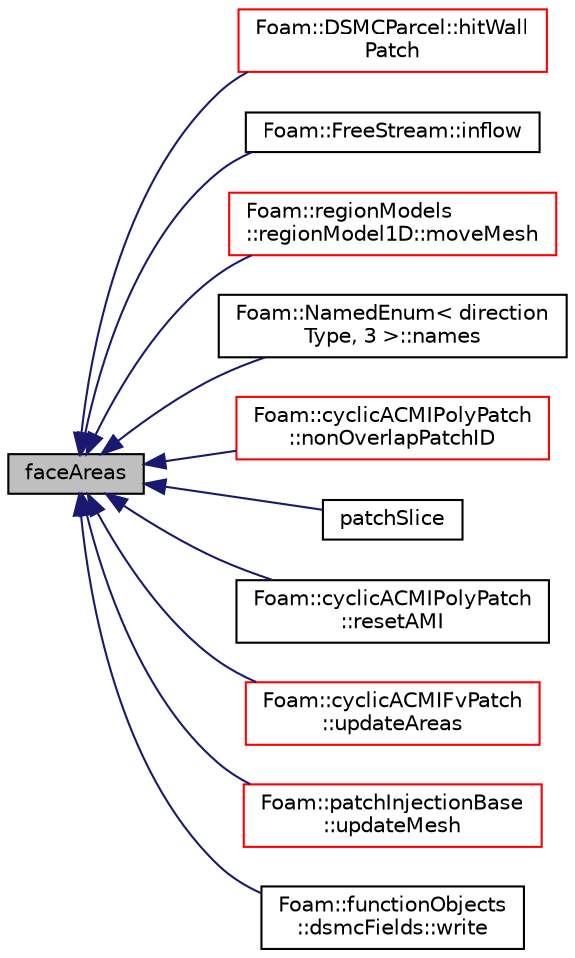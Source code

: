 digraph "faceAreas"
{
  bgcolor="transparent";
  edge [fontname="Helvetica",fontsize="10",labelfontname="Helvetica",labelfontsize="10"];
  node [fontname="Helvetica",fontsize="10",shape=record];
  rankdir="LR";
  Node5470 [label="faceAreas",height=0.2,width=0.4,color="black", fillcolor="grey75", style="filled", fontcolor="black"];
  Node5470 -> Node5471 [dir="back",color="midnightblue",fontsize="10",style="solid",fontname="Helvetica"];
  Node5471 [label="Foam::DSMCParcel::hitWall\lPatch",height=0.2,width=0.4,color="red",URL="$a24817.html#a2f016956a18640904586b7df825867c8",tooltip="Overridable function to handle the particle hitting a wallPatch. "];
  Node5470 -> Node5476 [dir="back",color="midnightblue",fontsize="10",style="solid",fontname="Helvetica"];
  Node5476 [label="Foam::FreeStream::inflow",height=0.2,width=0.4,color="black",URL="$a24845.html#a84e6a7b742df4fcb240fff3040770a0b",tooltip="Introduce particles. "];
  Node5470 -> Node5477 [dir="back",color="midnightblue",fontsize="10",style="solid",fontname="Helvetica"];
  Node5477 [label="Foam::regionModels\l::regionModel1D::moveMesh",height=0.2,width=0.4,color="red",URL="$a30077.html#a0a91c4b420000422e4467d50e2baf2e1",tooltip="Move mesh points according to change in cell volumes. "];
  Node5470 -> Node5482 [dir="back",color="midnightblue",fontsize="10",style="solid",fontname="Helvetica"];
  Node5482 [label="Foam::NamedEnum\< direction\lType, 3 \>::names",height=0.2,width=0.4,color="black",URL="$a27113.html#a7350da3a0edd92cd11e6c479c9967dc8"];
  Node5470 -> Node5483 [dir="back",color="midnightblue",fontsize="10",style="solid",fontname="Helvetica"];
  Node5483 [label="Foam::cyclicACMIPolyPatch\l::nonOverlapPatchID",height=0.2,width=0.4,color="red",URL="$a26057.html#aa42c2db2f445de497071628742798792",tooltip="Non-overlapping patch ID. "];
  Node5470 -> Node5494 [dir="back",color="midnightblue",fontsize="10",style="solid",fontname="Helvetica"];
  Node5494 [label="patchSlice",height=0.2,width=0.4,color="black",URL="$a28633.html#a2fbab44ddac097399a42d4aeebccf3a0",tooltip="Slice Field to patch. "];
  Node5470 -> Node5486 [dir="back",color="midnightblue",fontsize="10",style="solid",fontname="Helvetica"];
  Node5486 [label="Foam::cyclicACMIPolyPatch\l::resetAMI",height=0.2,width=0.4,color="black",URL="$a26057.html#a8137f810e4a5638bd9eaaa9c7d7132b8",tooltip="Reset the AMI interpolator. "];
  Node5470 -> Node5489 [dir="back",color="midnightblue",fontsize="10",style="solid",fontname="Helvetica"];
  Node5489 [label="Foam::cyclicACMIFvPatch\l::updateAreas",height=0.2,width=0.4,color="red",URL="$a23629.html#aa41ad5c90a11f44713f615ab87a947c6",tooltip="Update the patch areas after AMI update. "];
  Node5470 -> Node5495 [dir="back",color="midnightblue",fontsize="10",style="solid",fontname="Helvetica"];
  Node5495 [label="Foam::patchInjectionBase\l::updateMesh",height=0.2,width=0.4,color="red",URL="$a25229.html#a6d43ae10cf9dba5b6063e706ab5534e3",tooltip="Update patch geometry and derived info for injection locations. "];
  Node5470 -> Node5498 [dir="back",color="midnightblue",fontsize="10",style="solid",fontname="Helvetica"];
  Node5498 [label="Foam::functionObjects\l::dsmcFields::write",height=0.2,width=0.4,color="black",URL="$a24373.html#ae8f6374e29a250261b3979bbd6e5cb40",tooltip="Calculate and write the DSMC fields. "];
}
